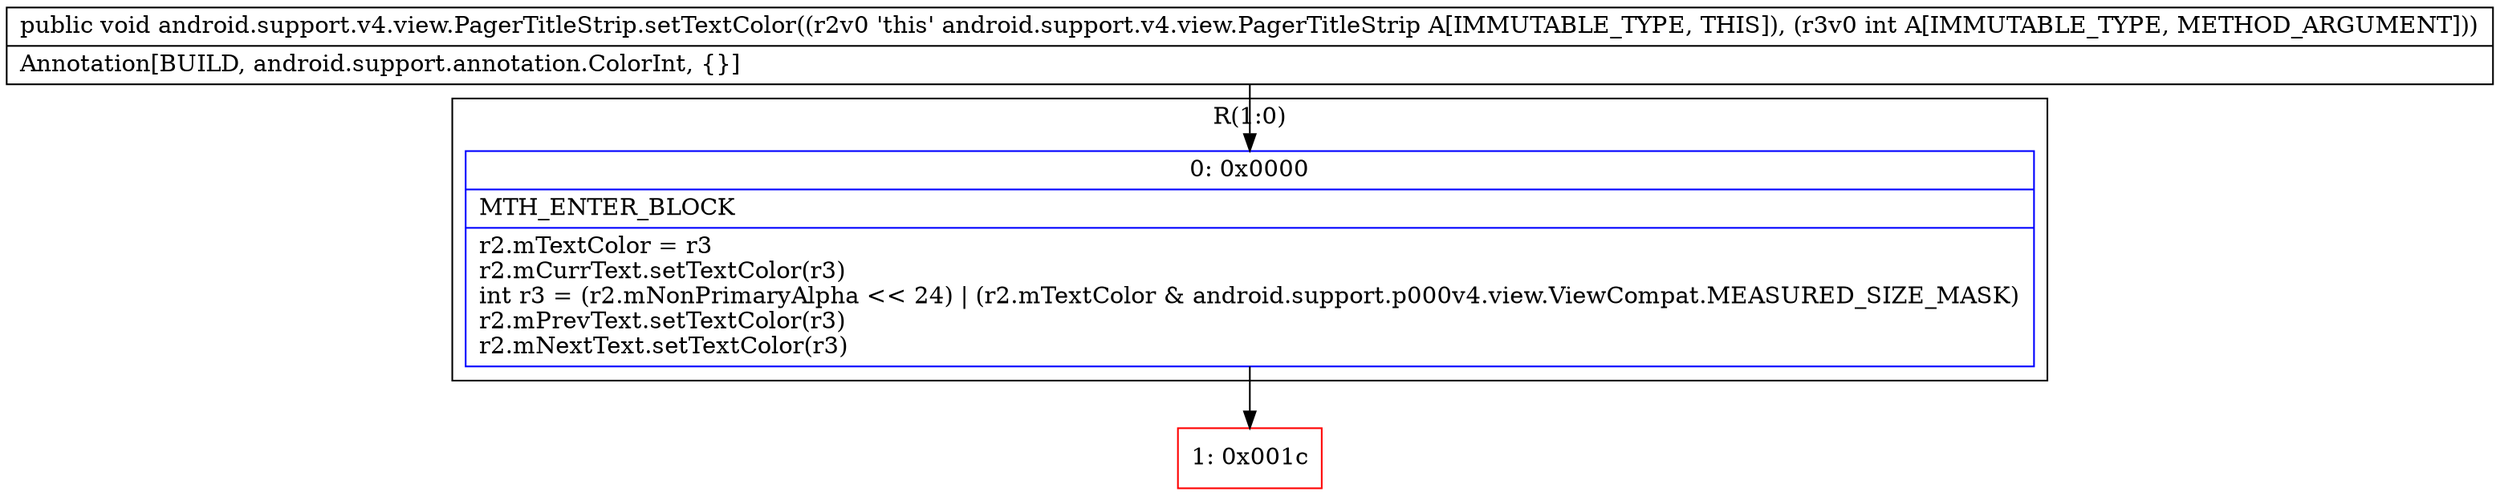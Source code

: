 digraph "CFG forandroid.support.v4.view.PagerTitleStrip.setTextColor(I)V" {
subgraph cluster_Region_1190164112 {
label = "R(1:0)";
node [shape=record,color=blue];
Node_0 [shape=record,label="{0\:\ 0x0000|MTH_ENTER_BLOCK\l|r2.mTextColor = r3\lr2.mCurrText.setTextColor(r3)\lint r3 = (r2.mNonPrimaryAlpha \<\< 24) \| (r2.mTextColor & android.support.p000v4.view.ViewCompat.MEASURED_SIZE_MASK)\lr2.mPrevText.setTextColor(r3)\lr2.mNextText.setTextColor(r3)\l}"];
}
Node_1 [shape=record,color=red,label="{1\:\ 0x001c}"];
MethodNode[shape=record,label="{public void android.support.v4.view.PagerTitleStrip.setTextColor((r2v0 'this' android.support.v4.view.PagerTitleStrip A[IMMUTABLE_TYPE, THIS]), (r3v0 int A[IMMUTABLE_TYPE, METHOD_ARGUMENT]))  | Annotation[BUILD, android.support.annotation.ColorInt, \{\}]\l}"];
MethodNode -> Node_0;
Node_0 -> Node_1;
}

